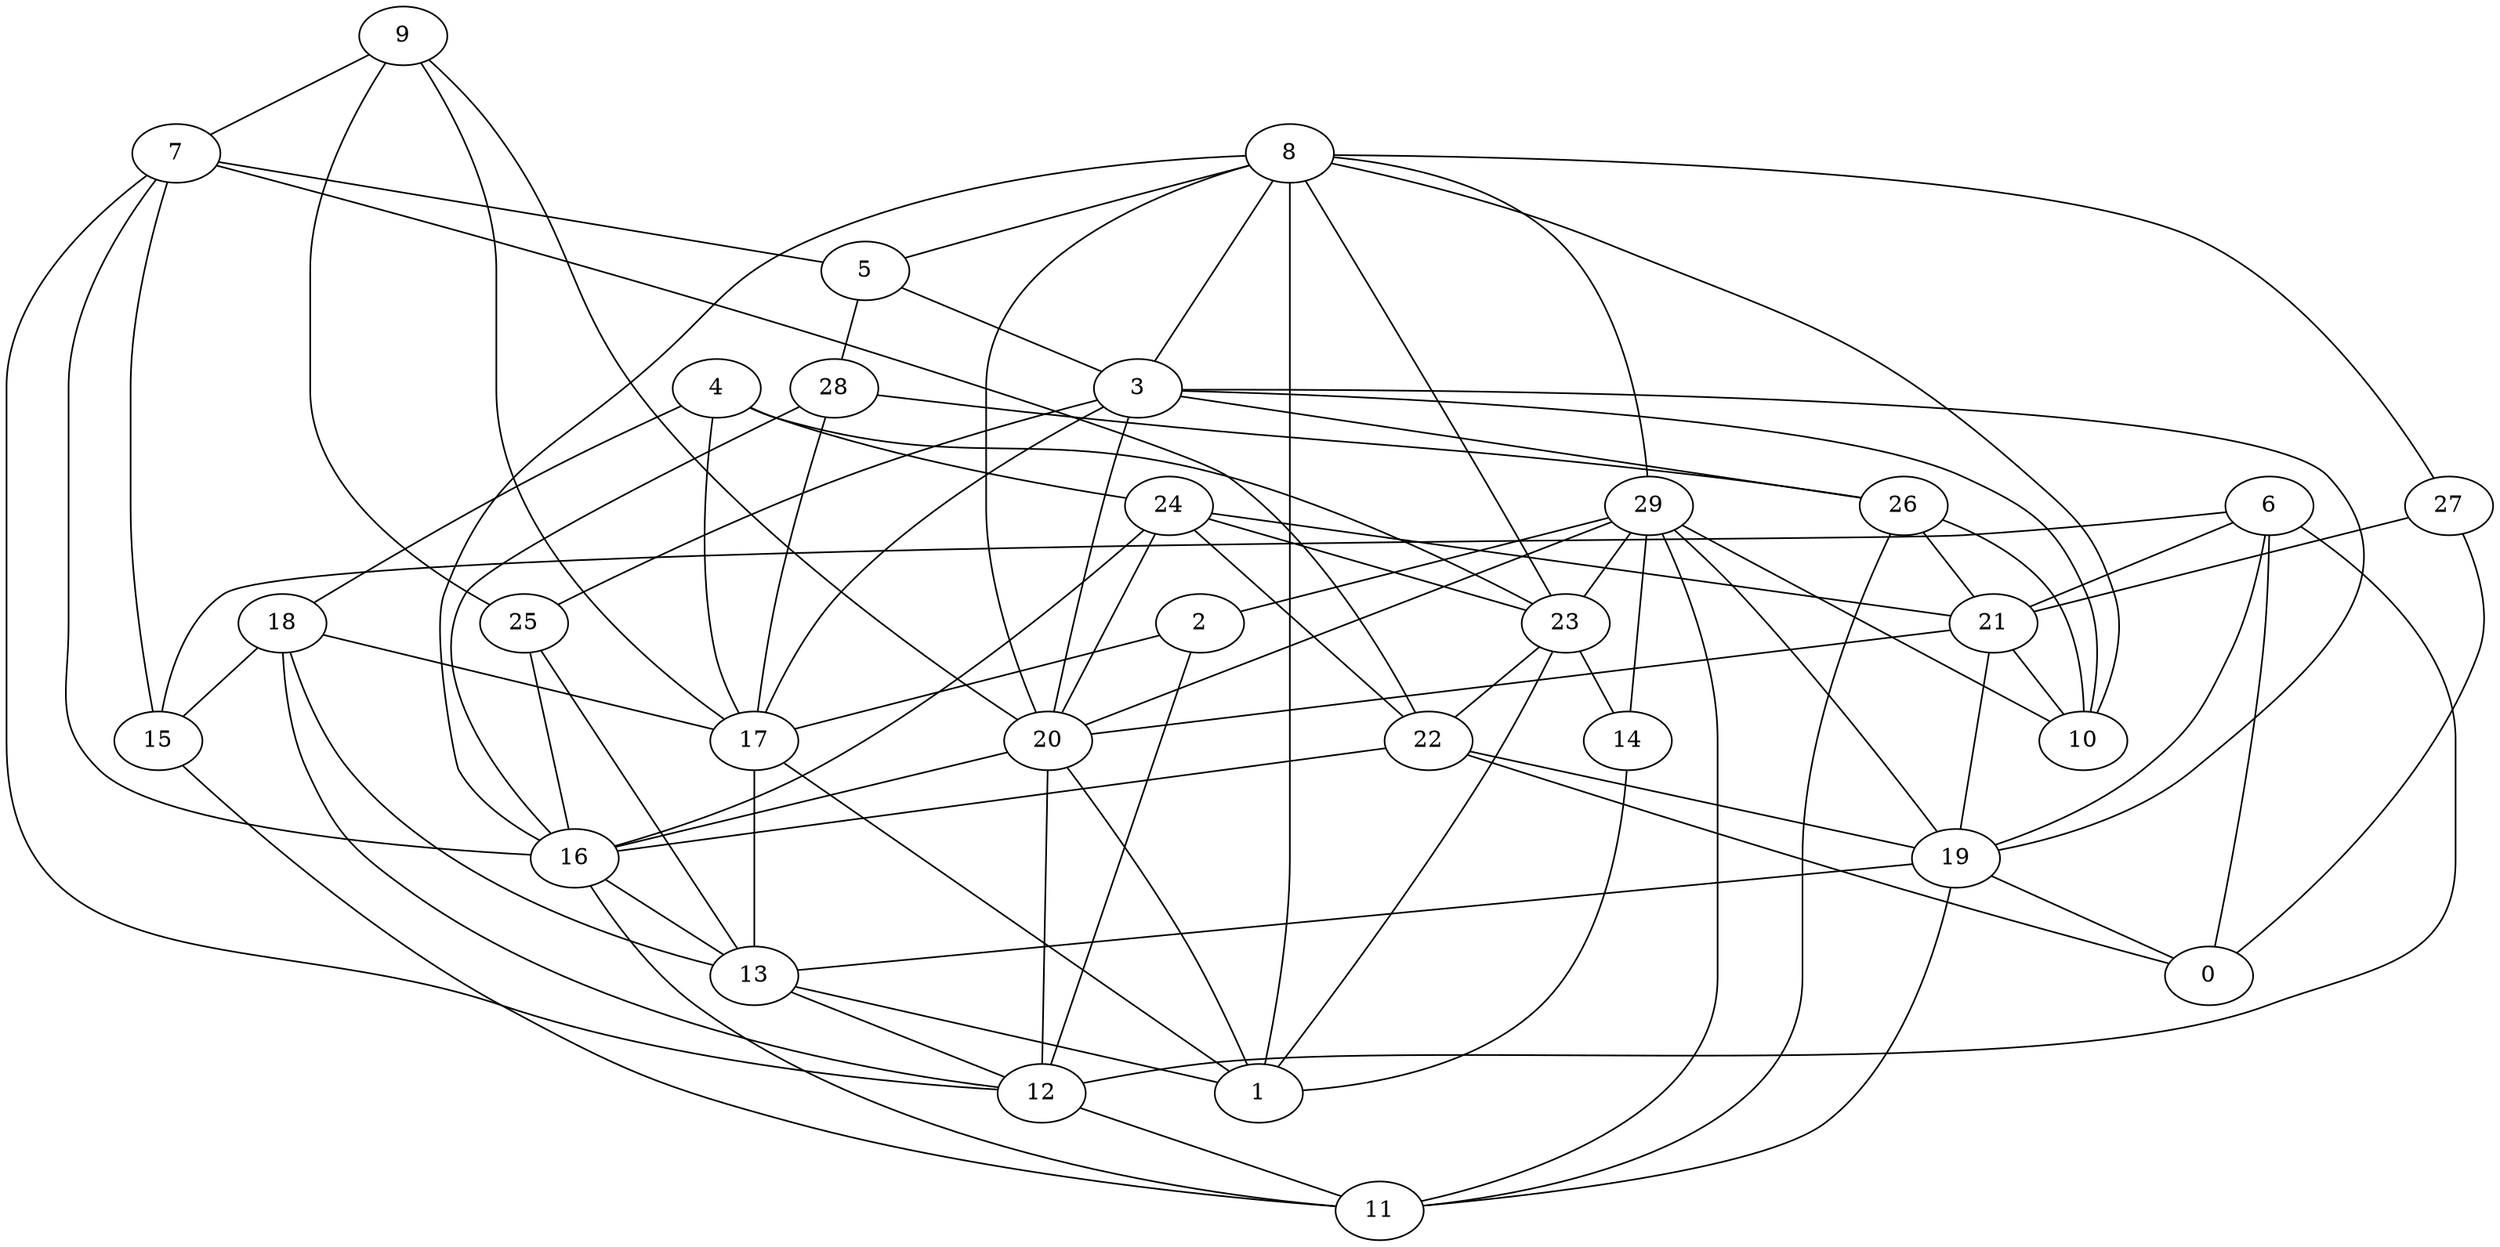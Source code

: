digraph GG_graph {

subgraph G_graph {
edge [color = black]
"4" -> "17" [dir = none]
"4" -> "24" [dir = none]
"4" -> "18" [dir = none]
"4" -> "23" [dir = none]
"23" -> "22" [dir = none]
"23" -> "14" [dir = none]
"23" -> "1" [dir = none]
"21" -> "10" [dir = none]
"21" -> "19" [dir = none]
"21" -> "20" [dir = none]
"20" -> "12" [dir = none]
"20" -> "16" [dir = none]
"20" -> "1" [dir = none]
"29" -> "23" [dir = none]
"29" -> "10" [dir = none]
"29" -> "19" [dir = none]
"29" -> "2" [dir = none]
"29" -> "11" [dir = none]
"29" -> "14" [dir = none]
"29" -> "20" [dir = none]
"13" -> "12" [dir = none]
"13" -> "1" [dir = none]
"15" -> "11" [dir = none]
"14" -> "1" [dir = none]
"26" -> "11" [dir = none]
"26" -> "21" [dir = none]
"26" -> "10" [dir = none]
"28" -> "26" [dir = none]
"28" -> "17" [dir = none]
"28" -> "16" [dir = none]
"9" -> "7" [dir = none]
"9" -> "17" [dir = none]
"9" -> "20" [dir = none]
"9" -> "25" [dir = none]
"22" -> "19" [dir = none]
"22" -> "0" [dir = none]
"22" -> "16" [dir = none]
"17" -> "1" [dir = none]
"17" -> "13" [dir = none]
"16" -> "13" [dir = none]
"16" -> "11" [dir = none]
"5" -> "28" [dir = none]
"5" -> "3" [dir = none]
"24" -> "20" [dir = none]
"24" -> "21" [dir = none]
"24" -> "16" [dir = none]
"24" -> "23" [dir = none]
"24" -> "22" [dir = none]
"8" -> "20" [dir = none]
"8" -> "23" [dir = none]
"8" -> "1" [dir = none]
"8" -> "5" [dir = none]
"8" -> "3" [dir = none]
"8" -> "27" [dir = none]
"8" -> "10" [dir = none]
"8" -> "29" [dir = none]
"8" -> "16" [dir = none]
"12" -> "11" [dir = none]
"18" -> "13" [dir = none]
"18" -> "15" [dir = none]
"18" -> "12" [dir = none]
"18" -> "17" [dir = none]
"25" -> "16" [dir = none]
"25" -> "13" [dir = none]
"2" -> "17" [dir = none]
"2" -> "12" [dir = none]
"19" -> "0" [dir = none]
"19" -> "11" [dir = none]
"19" -> "13" [dir = none]
"3" -> "25" [dir = none]
"3" -> "20" [dir = none]
"3" -> "26" [dir = none]
"3" -> "19" [dir = none]
"3" -> "17" [dir = none]
"3" -> "10" [dir = none]
"6" -> "12" [dir = none]
"6" -> "0" [dir = none]
"6" -> "15" [dir = none]
"6" -> "19" [dir = none]
"6" -> "21" [dir = none]
"7" -> "5" [dir = none]
"7" -> "22" [dir = none]
"7" -> "12" [dir = none]
"7" -> "16" [dir = none]
"7" -> "15" [dir = none]
"27" -> "0" [dir = none]
"27" -> "21" [dir = none]
}

}
